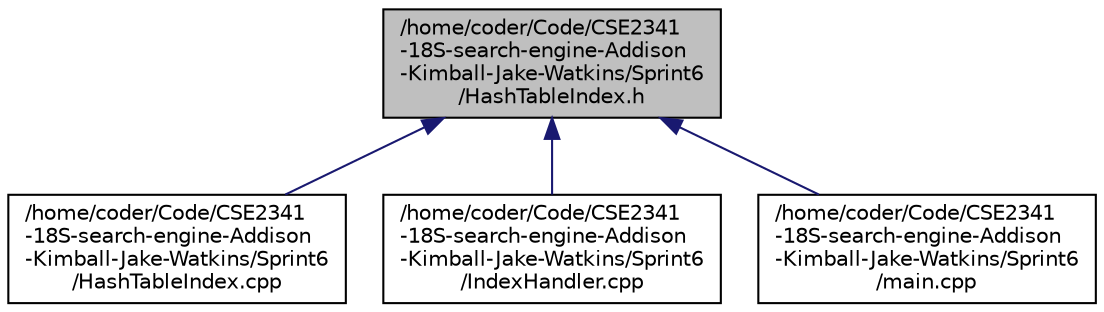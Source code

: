 digraph "/home/coder/Code/CSE2341-18S-search-engine-Addison-Kimball-Jake-Watkins/Sprint6/HashTableIndex.h"
{
  edge [fontname="Helvetica",fontsize="10",labelfontname="Helvetica",labelfontsize="10"];
  node [fontname="Helvetica",fontsize="10",shape=record];
  Node1 [label="/home/coder/Code/CSE2341\l-18S-search-engine-Addison\l-Kimball-Jake-Watkins/Sprint6\l/HashTableIndex.h",height=0.2,width=0.4,color="black", fillcolor="grey75", style="filled", fontcolor="black"];
  Node1 -> Node2 [dir="back",color="midnightblue",fontsize="10",style="solid",fontname="Helvetica"];
  Node2 [label="/home/coder/Code/CSE2341\l-18S-search-engine-Addison\l-Kimball-Jake-Watkins/Sprint6\l/HashTableIndex.cpp",height=0.2,width=0.4,color="black", fillcolor="white", style="filled",URL="$_hash_table_index_8cpp.html"];
  Node1 -> Node3 [dir="back",color="midnightblue",fontsize="10",style="solid",fontname="Helvetica"];
  Node3 [label="/home/coder/Code/CSE2341\l-18S-search-engine-Addison\l-Kimball-Jake-Watkins/Sprint6\l/IndexHandler.cpp",height=0.2,width=0.4,color="black", fillcolor="white", style="filled",URL="$_index_handler_8cpp.html"];
  Node1 -> Node4 [dir="back",color="midnightblue",fontsize="10",style="solid",fontname="Helvetica"];
  Node4 [label="/home/coder/Code/CSE2341\l-18S-search-engine-Addison\l-Kimball-Jake-Watkins/Sprint6\l/main.cpp",height=0.2,width=0.4,color="black", fillcolor="white", style="filled",URL="$main_8cpp.html"];
}
